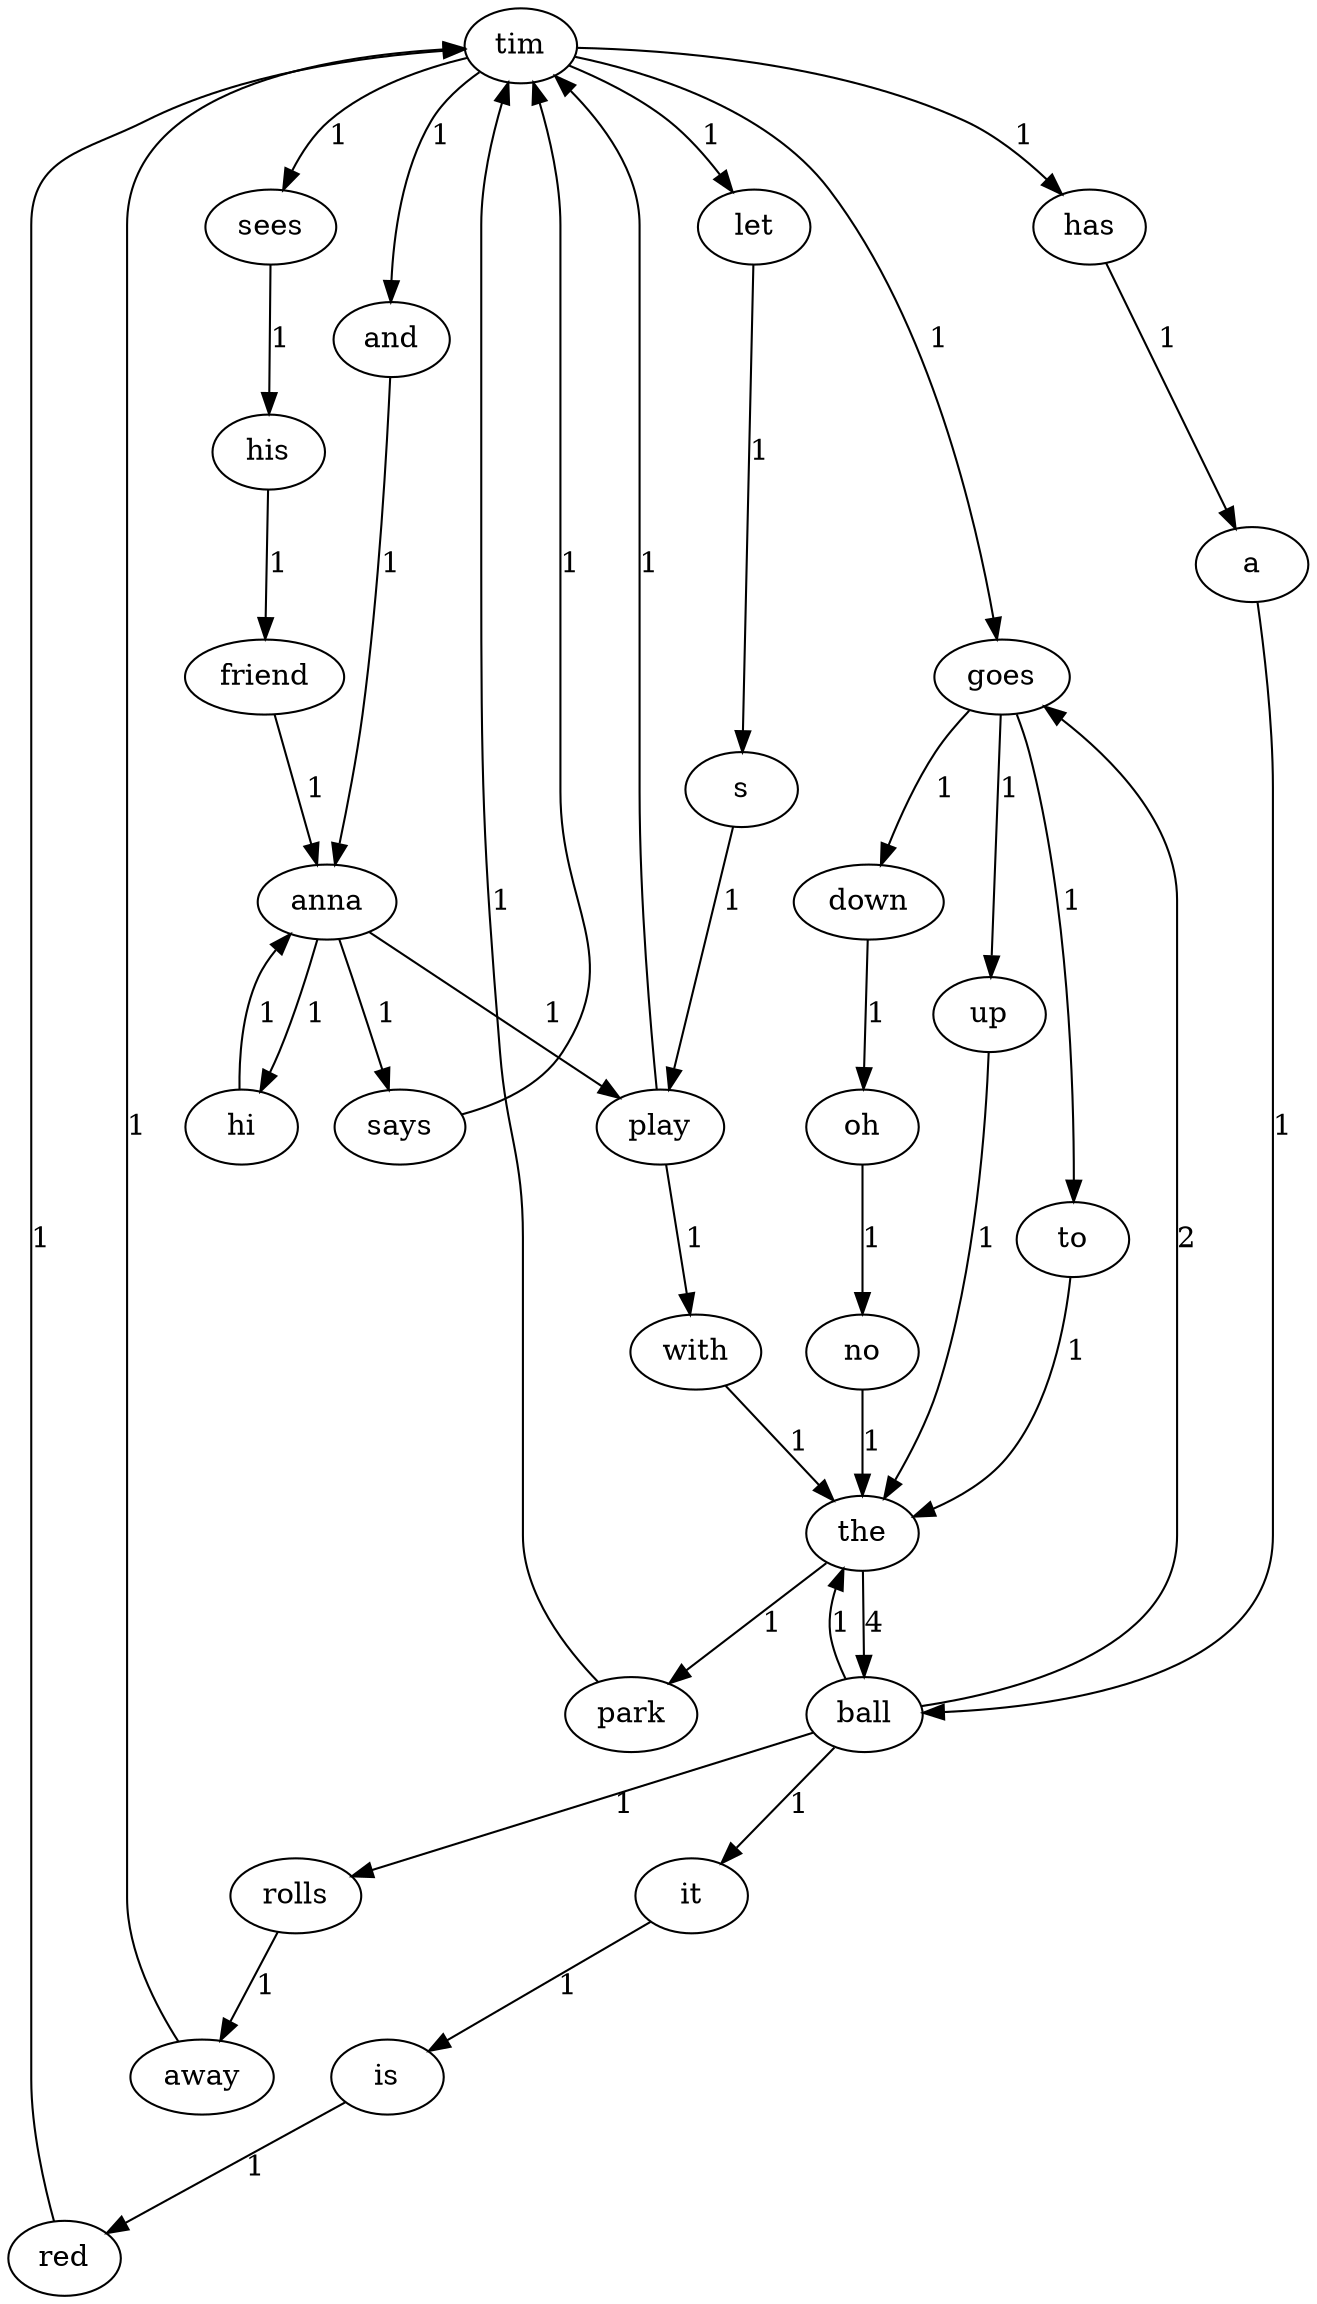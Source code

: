 digraph G {
    "tim" [root=true];
    "play" -> "with" [label="1"];
    "play" -> "tim" [label="1"];
    "hi" -> "anna" [label="1"];
    "no" -> "the" [label="1"];
    "away" -> "tim" [label="1"];
    "anna" -> "play" [label="1"];
    "anna" -> "hi" [label="1"];
    "anna" -> "says" [label="1"];
    "down" -> "oh" [label="1"];
    "red" -> "tim" [label="1"];
    "ball" -> "the" [label="1"];
    "ball" -> "goes" [label="2"];
    "ball" -> "it" [label="1"];
    "ball" -> "rolls" [label="1"];
    "his" -> "friend" [label="1"];
    "and" -> "anna" [label="1"];
    "friend" -> "anna" [label="1"];
    "tim" -> "sees" [label="1"];
    "tim" -> "goes" [label="1"];
    "tim" -> "and" [label="1"];
    "tim" -> "let" [label="1"];
    "tim" -> "has" [label="1"];
    "oh" -> "no" [label="1"];
    "let" -> "s" [label="1"];
    "has" -> "a" [label="1"];
    "up" -> "the" [label="1"];
    "says" -> "tim" [label="1"];
    "park" -> "tim" [label="1"];
    "a" -> "ball" [label="1"];
    "goes" -> "to" [label="1"];
    "goes" -> "up" [label="1"];
    "goes" -> "down" [label="1"];
    "is" -> "red" [label="1"];
    "it" -> "is" [label="1"];
    "rolls" -> "away" [label="1"];
    "the" -> "ball" [label="4"];
    "the" -> "park" [label="1"];
    "with" -> "the" [label="1"];
    "s" -> "play" [label="1"];
    "sees" -> "his" [label="1"];
    "to" -> "the" [label="1"];
}
